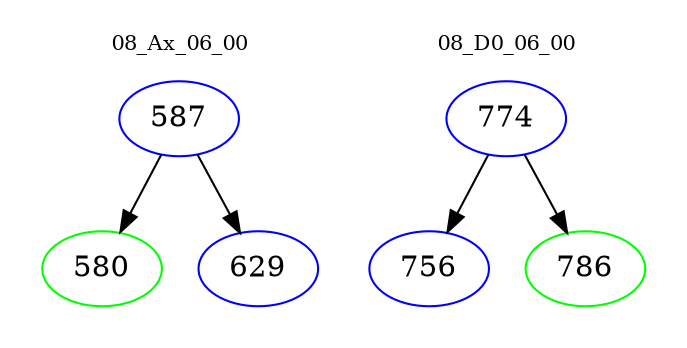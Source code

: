 digraph{
subgraph cluster_0 {
color = white
label = "08_Ax_06_00";
fontsize=10;
T0_587 [label="587", color="blue"]
T0_587 -> T0_580 [color="black"]
T0_580 [label="580", color="green"]
T0_587 -> T0_629 [color="black"]
T0_629 [label="629", color="blue"]
}
subgraph cluster_1 {
color = white
label = "08_D0_06_00";
fontsize=10;
T1_774 [label="774", color="blue"]
T1_774 -> T1_756 [color="black"]
T1_756 [label="756", color="blue"]
T1_774 -> T1_786 [color="black"]
T1_786 [label="786", color="green"]
}
}
